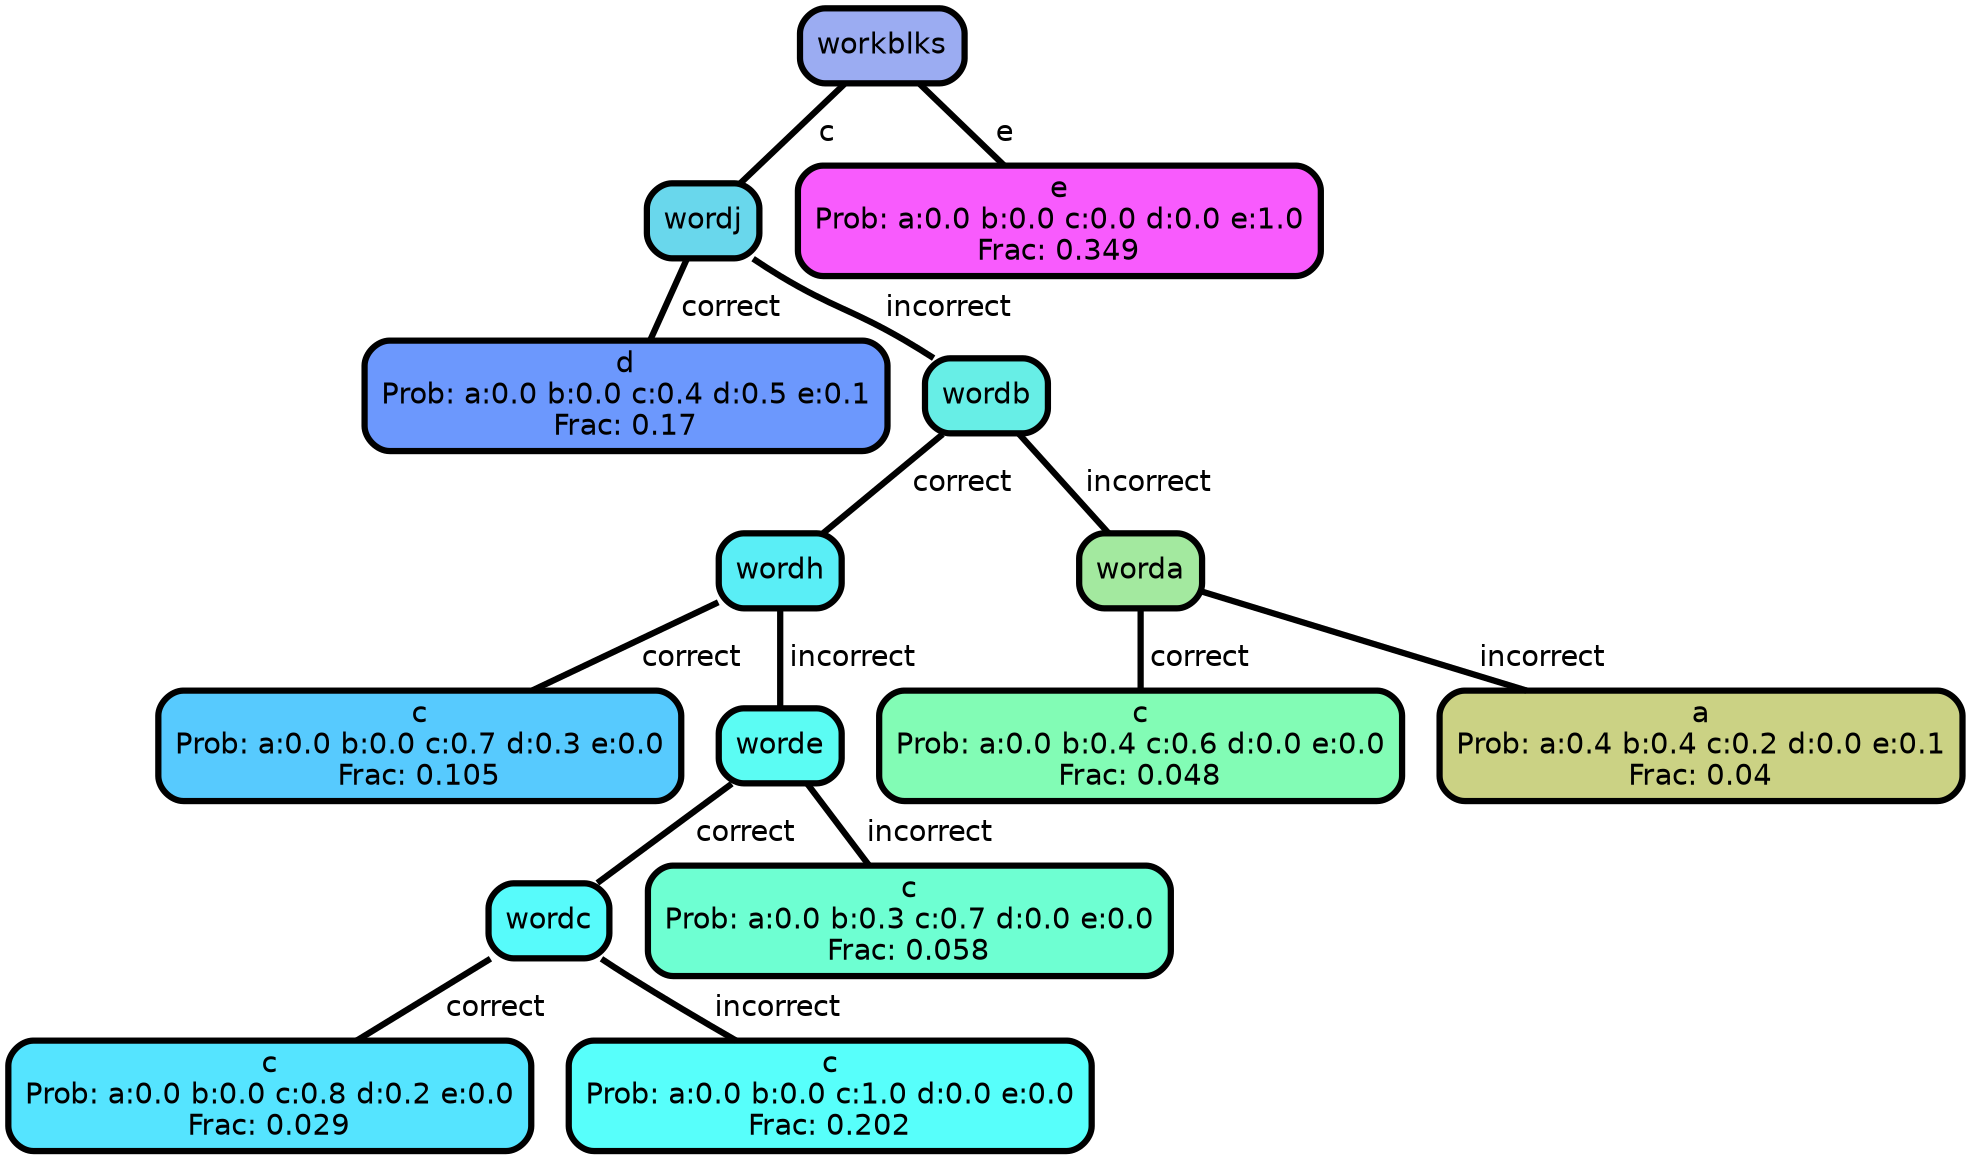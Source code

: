 graph Tree {
node [shape=box, style="filled, rounded",color="black",penwidth="3",fontcolor="black",                 fontname=helvetica] ;
graph [ranksep="0 equally", splines=straight,                 bgcolor=transparent, dpi=200] ;
edge [fontname=helvetica, color=black] ;
0 [label="d
Prob: a:0.0 b:0.0 c:0.4 d:0.5 e:0.1
Frac: 0.17", fillcolor="#6c98fd"] ;
1 [label="wordj", fillcolor="#69d7ec"] ;
2 [label="c
Prob: a:0.0 b:0.0 c:0.7 d:0.3 e:0.0
Frac: 0.105", fillcolor="#57cafe"] ;
3 [label="wordh", fillcolor="#5aeef6"] ;
4 [label="c
Prob: a:0.0 b:0.0 c:0.8 d:0.2 e:0.0
Frac: 0.029", fillcolor="#55e4ff"] ;
5 [label="wordc", fillcolor="#57fbfb"] ;
6 [label="c
Prob: a:0.0 b:0.0 c:1.0 d:0.0 e:0.0
Frac: 0.202", fillcolor="#57fffb"] ;
7 [label="worde", fillcolor="#5bfcf3"] ;
8 [label="c
Prob: a:0.0 b:0.3 c:0.7 d:0.0 e:0.0
Frac: 0.058", fillcolor="#6effd2"] ;
9 [label="wordb", fillcolor="#67eee6"] ;
10 [label="c
Prob: a:0.0 b:0.4 c:0.6 d:0.0 e:0.0
Frac: 0.048", fillcolor="#82fcb5"] ;
11 [label="worda", fillcolor="#a3e99f"] ;
12 [label="a
Prob: a:0.4 b:0.4 c:0.2 d:0.0 e:0.1
Frac: 0.04", fillcolor="#cbd284"] ;
13 [label="workblks", fillcolor="#9bacf2"] ;
14 [label="e
Prob: a:0.0 b:0.0 c:0.0 d:0.0 e:1.0
Frac: 0.349", fillcolor="#f85bfd"] ;
1 -- 0 [label=" correct",penwidth=3] ;
1 -- 9 [label=" incorrect",penwidth=3] ;
3 -- 2 [label=" correct",penwidth=3] ;
3 -- 7 [label=" incorrect",penwidth=3] ;
5 -- 4 [label=" correct",penwidth=3] ;
5 -- 6 [label=" incorrect",penwidth=3] ;
7 -- 5 [label=" correct",penwidth=3] ;
7 -- 8 [label=" incorrect",penwidth=3] ;
9 -- 3 [label=" correct",penwidth=3] ;
9 -- 11 [label=" incorrect",penwidth=3] ;
11 -- 10 [label=" correct",penwidth=3] ;
11 -- 12 [label=" incorrect",penwidth=3] ;
13 -- 1 [label=" c",penwidth=3] ;
13 -- 14 [label=" e",penwidth=3] ;
{rank = same;}}